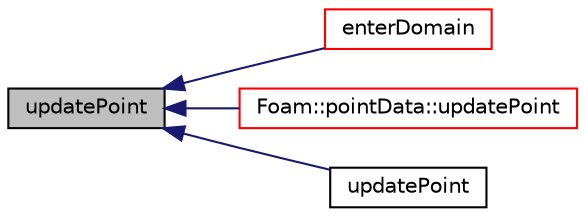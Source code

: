 digraph "updatePoint"
{
  bgcolor="transparent";
  edge [fontname="Helvetica",fontsize="10",labelfontname="Helvetica",labelfontsize="10"];
  node [fontname="Helvetica",fontsize="10",shape=record];
  rankdir="LR";
  Node1 [label="updatePoint",height=0.2,width=0.4,color="black", fillcolor="grey75", style="filled", fontcolor="black"];
  Node1 -> Node2 [dir="back",color="midnightblue",fontsize="10",style="solid",fontname="Helvetica"];
  Node2 [label="enterDomain",height=0.2,width=0.4,color="red",URL="$a01914.html#a42908ca7dd32e79250d338b9fb984bef",tooltip="Convert relative origin to absolute by adding entering point. "];
  Node1 -> Node3 [dir="back",color="midnightblue",fontsize="10",style="solid",fontname="Helvetica"];
  Node3 [label="Foam::pointData::updatePoint",height=0.2,width=0.4,color="red",URL="$a01912.html#ab3fc6930f7725e5b511274c1a14a9a44",tooltip="Influence of edge on point. "];
  Node1 -> Node4 [dir="back",color="midnightblue",fontsize="10",style="solid",fontname="Helvetica"];
  Node4 [label="updatePoint",height=0.2,width=0.4,color="black",URL="$a01914.html#a4b62a9eb151086e94700f01f0a85e4eb",tooltip="Influence of different value on same point. "];
}
